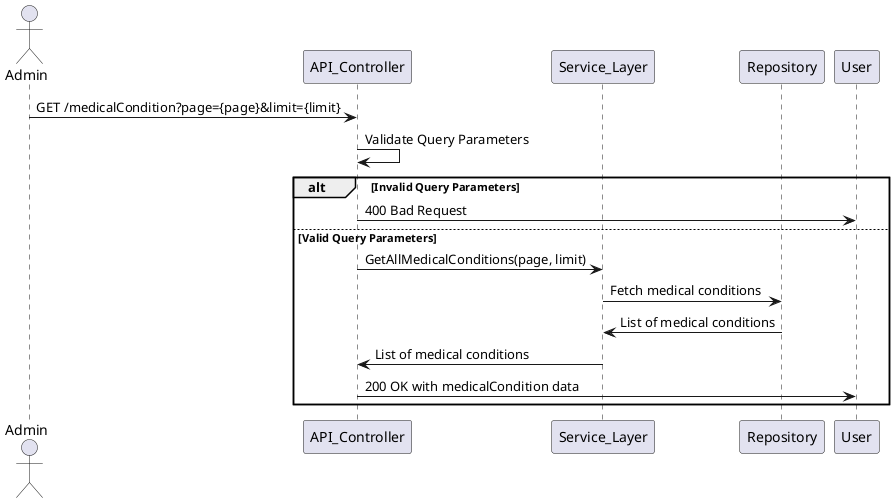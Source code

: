 @startuml
actor Admin
participant API_Controller
participant Service_Layer
participant Repository

Admin -> API_Controller: GET /medicalCondition?page={page}&limit={limit}
API_Controller -> API_Controller: Validate Query Parameters
alt Invalid Query Parameters
    API_Controller -> User: 400 Bad Request
else Valid Query Parameters
    API_Controller -> Service_Layer: GetAllMedicalConditions(page, limit)
    Service_Layer -> Repository: Fetch medical conditions
    Repository -> Service_Layer: List of medical conditions
    Service_Layer -> API_Controller: List of medical conditions
    API_Controller -> User: 200 OK with medicalCondition data
end
@enduml
